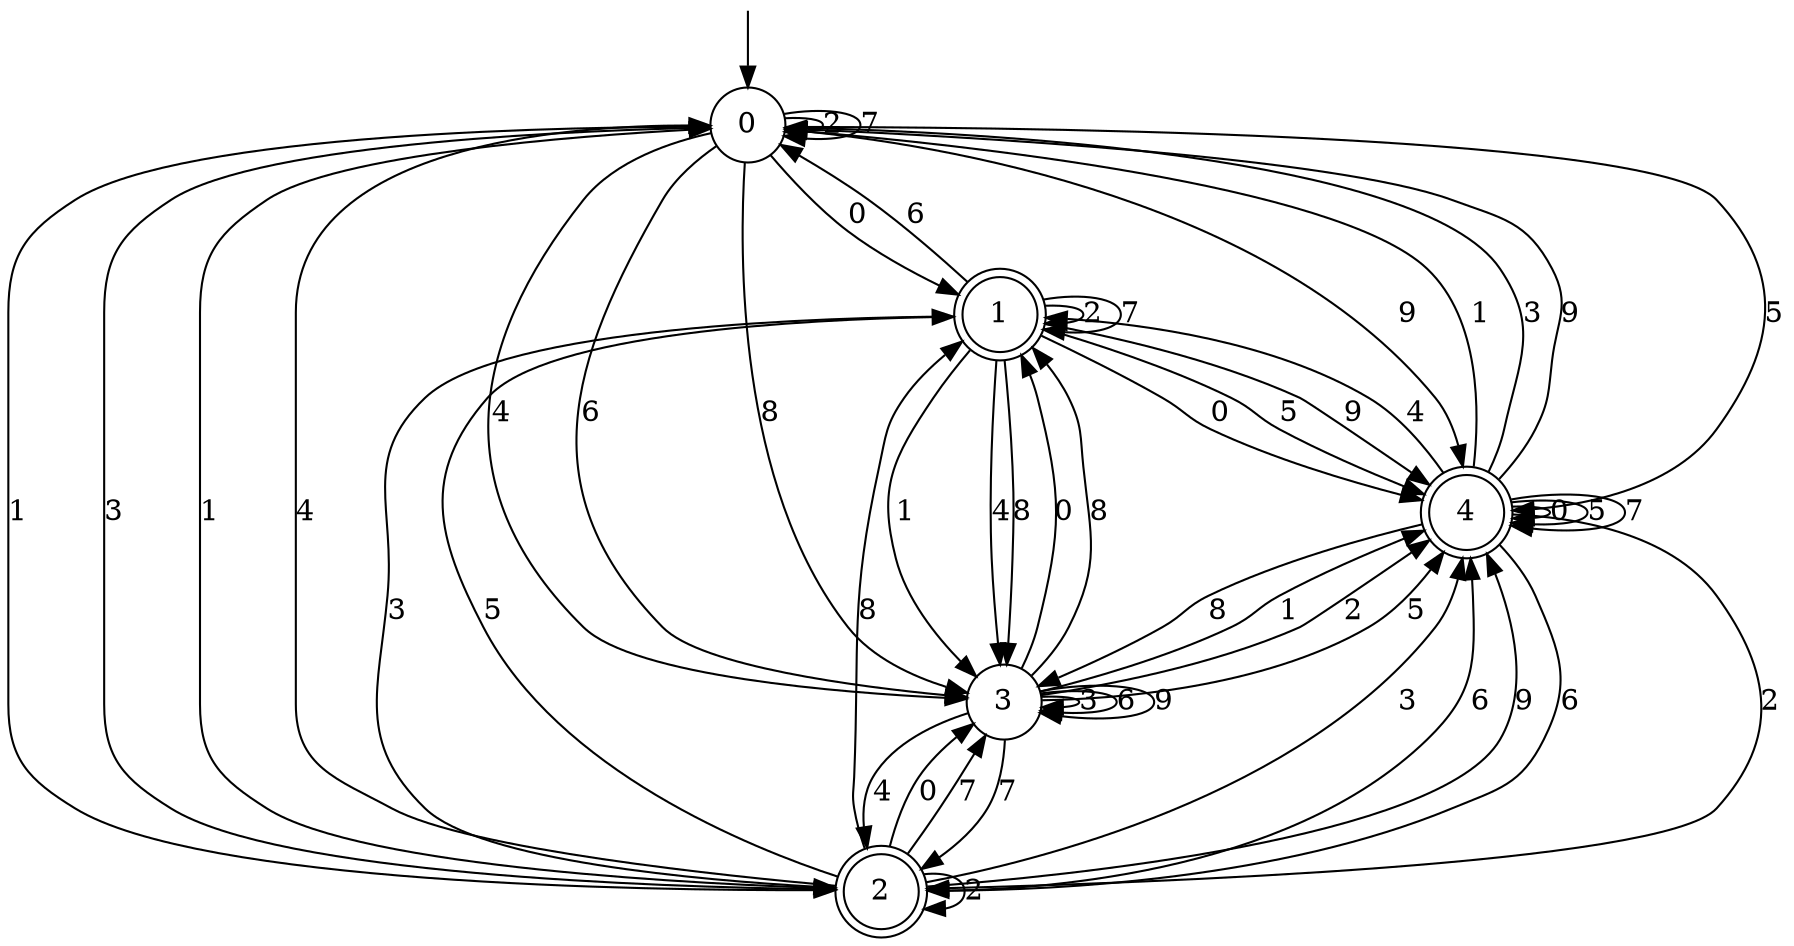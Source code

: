 digraph g {

	s0 [shape="circle" label="0"];
	s1 [shape="doublecircle" label="1"];
	s2 [shape="doublecircle" label="2"];
	s3 [shape="circle" label="3"];
	s4 [shape="doublecircle" label="4"];
	s0 -> s1 [label="0"];
	s0 -> s2 [label="1"];
	s0 -> s0 [label="2"];
	s0 -> s2 [label="3"];
	s0 -> s3 [label="4"];
	s0 -> s4 [label="5"];
	s0 -> s3 [label="6"];
	s0 -> s0 [label="7"];
	s0 -> s3 [label="8"];
	s0 -> s4 [label="9"];
	s1 -> s4 [label="0"];
	s1 -> s3 [label="1"];
	s1 -> s1 [label="2"];
	s1 -> s2 [label="3"];
	s1 -> s3 [label="4"];
	s1 -> s4 [label="5"];
	s1 -> s0 [label="6"];
	s1 -> s1 [label="7"];
	s1 -> s3 [label="8"];
	s1 -> s4 [label="9"];
	s2 -> s3 [label="0"];
	s2 -> s0 [label="1"];
	s2 -> s2 [label="2"];
	s2 -> s4 [label="3"];
	s2 -> s0 [label="4"];
	s2 -> s1 [label="5"];
	s2 -> s4 [label="6"];
	s2 -> s3 [label="7"];
	s2 -> s1 [label="8"];
	s2 -> s4 [label="9"];
	s3 -> s1 [label="0"];
	s3 -> s4 [label="1"];
	s3 -> s4 [label="2"];
	s3 -> s3 [label="3"];
	s3 -> s2 [label="4"];
	s3 -> s4 [label="5"];
	s3 -> s3 [label="6"];
	s3 -> s2 [label="7"];
	s3 -> s1 [label="8"];
	s3 -> s3 [label="9"];
	s4 -> s4 [label="0"];
	s4 -> s0 [label="1"];
	s4 -> s2 [label="2"];
	s4 -> s0 [label="3"];
	s4 -> s1 [label="4"];
	s4 -> s4 [label="5"];
	s4 -> s2 [label="6"];
	s4 -> s4 [label="7"];
	s4 -> s3 [label="8"];
	s4 -> s0 [label="9"];

__start0 [label="" shape="none" width="0" height="0"];
__start0 -> s0;

}
